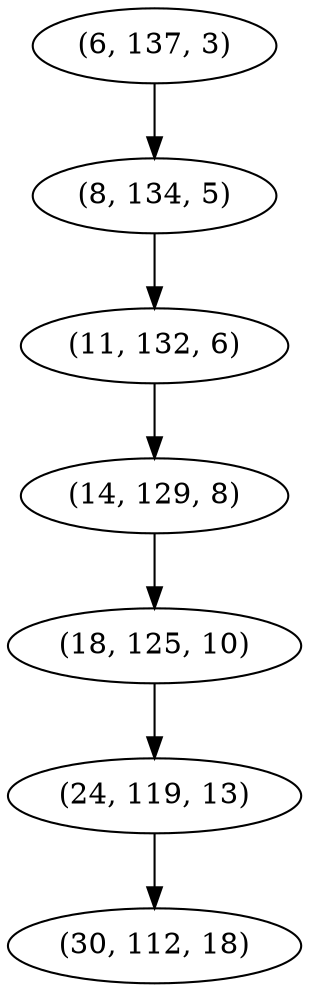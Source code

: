 digraph tree {
    "(6, 137, 3)";
    "(8, 134, 5)";
    "(11, 132, 6)";
    "(14, 129, 8)";
    "(18, 125, 10)";
    "(24, 119, 13)";
    "(30, 112, 18)";
    "(6, 137, 3)" -> "(8, 134, 5)";
    "(8, 134, 5)" -> "(11, 132, 6)";
    "(11, 132, 6)" -> "(14, 129, 8)";
    "(14, 129, 8)" -> "(18, 125, 10)";
    "(18, 125, 10)" -> "(24, 119, 13)";
    "(24, 119, 13)" -> "(30, 112, 18)";
}
